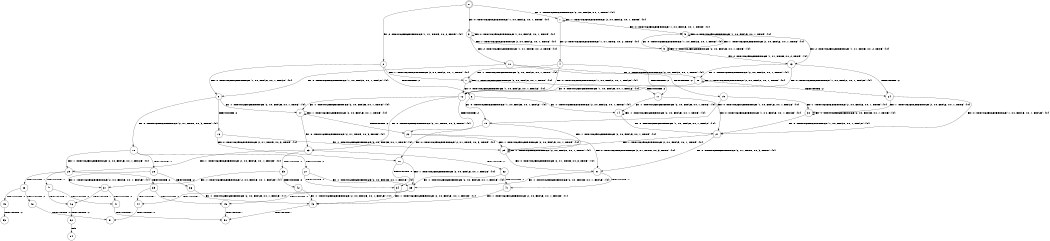 digraph BCG {
size = "7, 10.5";
center = TRUE;
node [shape = circle];
0 [peripheries = 2];
0 -> 1 [label = "EX !1 !ATOMIC_EXCH_BRANCH (2, +0, FALSE, +0, 1, TRUE) !{0}"];
0 -> 2 [label = "EX !2 !ATOMIC_EXCH_BRANCH (1, +1, TRUE, +0, 2, TRUE) !{0}"];
0 -> 3 [label = "EX !0 !ATOMIC_EXCH_BRANCH (1, +0, FALSE, +0, 1, TRUE) !{0}"];
1 -> 4 [label = "EX !2 !ATOMIC_EXCH_BRANCH (1, +1, TRUE, +0, 2, TRUE) !{0}"];
1 -> 5 [label = "EX !0 !ATOMIC_EXCH_BRANCH (1, +0, FALSE, +0, 1, TRUE) !{0}"];
1 -> 1 [label = "EX !1 !ATOMIC_EXCH_BRANCH (2, +0, FALSE, +0, 1, TRUE) !{0}"];
2 -> 6 [label = "TERMINATE !2"];
2 -> 7 [label = "EX !1 !ATOMIC_EXCH_BRANCH (2, +0, FALSE, +0, 1, TRUE) !{0}"];
2 -> 8 [label = "EX !0 !ATOMIC_EXCH_BRANCH (1, +0, FALSE, +0, 1, FALSE) !{0}"];
3 -> 9 [label = "EX !1 !ATOMIC_EXCH_BRANCH (2, +0, FALSE, +0, 1, TRUE) !{0}"];
3 -> 10 [label = "EX !2 !ATOMIC_EXCH_BRANCH (1, +1, TRUE, +0, 2, TRUE) !{0}"];
3 -> 3 [label = "EX !0 !ATOMIC_EXCH_BRANCH (1, +0, FALSE, +0, 1, TRUE) !{0}"];
4 -> 11 [label = "TERMINATE !2"];
4 -> 12 [label = "EX !0 !ATOMIC_EXCH_BRANCH (1, +0, FALSE, +0, 1, FALSE) !{0}"];
4 -> 7 [label = "EX !1 !ATOMIC_EXCH_BRANCH (2, +0, FALSE, +0, 1, TRUE) !{0}"];
5 -> 13 [label = "EX !2 !ATOMIC_EXCH_BRANCH (1, +1, TRUE, +0, 2, TRUE) !{0}"];
5 -> 9 [label = "EX !1 !ATOMIC_EXCH_BRANCH (2, +0, FALSE, +0, 1, TRUE) !{0}"];
5 -> 5 [label = "EX !0 !ATOMIC_EXCH_BRANCH (1, +0, FALSE, +0, 1, TRUE) !{0}"];
6 -> 14 [label = "EX !1 !ATOMIC_EXCH_BRANCH (2, +0, FALSE, +0, 1, TRUE) !{0}"];
6 -> 15 [label = "EX !0 !ATOMIC_EXCH_BRANCH (1, +0, FALSE, +0, 1, FALSE) !{0}"];
7 -> 11 [label = "TERMINATE !2"];
7 -> 12 [label = "EX !0 !ATOMIC_EXCH_BRANCH (1, +0, FALSE, +0, 1, FALSE) !{0}"];
7 -> 7 [label = "EX !1 !ATOMIC_EXCH_BRANCH (2, +0, FALSE, +0, 1, TRUE) !{0}"];
8 -> 16 [label = "TERMINATE !2"];
8 -> 17 [label = "EX !1 !ATOMIC_EXCH_BRANCH (2, +0, FALSE, +0, 1, TRUE) !{0}"];
8 -> 18 [label = "EX !0 !ATOMIC_EXCH_BRANCH (2, +1, TRUE, +0, 3, TRUE) !{0}"];
9 -> 13 [label = "EX !2 !ATOMIC_EXCH_BRANCH (1, +1, TRUE, +0, 2, TRUE) !{0}"];
9 -> 9 [label = "EX !1 !ATOMIC_EXCH_BRANCH (2, +0, FALSE, +0, 1, TRUE) !{0}"];
9 -> 5 [label = "EX !0 !ATOMIC_EXCH_BRANCH (1, +0, FALSE, +0, 1, TRUE) !{0}"];
10 -> 19 [label = "TERMINATE !2"];
10 -> 20 [label = "EX !1 !ATOMIC_EXCH_BRANCH (2, +0, FALSE, +0, 1, TRUE) !{0}"];
10 -> 8 [label = "EX !0 !ATOMIC_EXCH_BRANCH (1, +0, FALSE, +0, 1, FALSE) !{0}"];
11 -> 21 [label = "EX !0 !ATOMIC_EXCH_BRANCH (1, +0, FALSE, +0, 1, FALSE) !{0}"];
11 -> 14 [label = "EX !1 !ATOMIC_EXCH_BRANCH (2, +0, FALSE, +0, 1, TRUE) !{0}"];
12 -> 22 [label = "TERMINATE !2"];
12 -> 17 [label = "EX !1 !ATOMIC_EXCH_BRANCH (2, +0, FALSE, +0, 1, TRUE) !{0}"];
12 -> 23 [label = "EX !0 !ATOMIC_EXCH_BRANCH (2, +1, TRUE, +0, 3, TRUE) !{0}"];
13 -> 24 [label = "TERMINATE !2"];
13 -> 20 [label = "EX !1 !ATOMIC_EXCH_BRANCH (2, +0, FALSE, +0, 1, TRUE) !{0}"];
13 -> 12 [label = "EX !0 !ATOMIC_EXCH_BRANCH (1, +0, FALSE, +0, 1, FALSE) !{0}"];
14 -> 21 [label = "EX !0 !ATOMIC_EXCH_BRANCH (1, +0, FALSE, +0, 1, FALSE) !{0}"];
14 -> 14 [label = "EX !1 !ATOMIC_EXCH_BRANCH (2, +0, FALSE, +0, 1, TRUE) !{0}"];
15 -> 25 [label = "EX !1 !ATOMIC_EXCH_BRANCH (2, +0, FALSE, +0, 1, TRUE) !{0}"];
15 -> 26 [label = "EX !0 !ATOMIC_EXCH_BRANCH (2, +1, TRUE, +0, 3, TRUE) !{0}"];
16 -> 25 [label = "EX !1 !ATOMIC_EXCH_BRANCH (2, +0, FALSE, +0, 1, TRUE) !{0}"];
16 -> 26 [label = "EX !0 !ATOMIC_EXCH_BRANCH (2, +1, TRUE, +0, 3, TRUE) !{0}"];
17 -> 22 [label = "TERMINATE !2"];
17 -> 17 [label = "EX !1 !ATOMIC_EXCH_BRANCH (2, +0, FALSE, +0, 1, TRUE) !{0}"];
17 -> 23 [label = "EX !0 !ATOMIC_EXCH_BRANCH (2, +1, TRUE, +0, 3, TRUE) !{0}"];
18 -> 27 [label = "TERMINATE !2"];
18 -> 28 [label = "TERMINATE !0"];
18 -> 29 [label = "EX !1 !ATOMIC_EXCH_BRANCH (2, +0, FALSE, +0, 1, FALSE) !{0}"];
19 -> 30 [label = "EX !1 !ATOMIC_EXCH_BRANCH (2, +0, FALSE, +0, 1, TRUE) !{0}"];
19 -> 15 [label = "EX !0 !ATOMIC_EXCH_BRANCH (1, +0, FALSE, +0, 1, FALSE) !{0}"];
20 -> 24 [label = "TERMINATE !2"];
20 -> 20 [label = "EX !1 !ATOMIC_EXCH_BRANCH (2, +0, FALSE, +0, 1, TRUE) !{0}"];
20 -> 12 [label = "EX !0 !ATOMIC_EXCH_BRANCH (1, +0, FALSE, +0, 1, FALSE) !{0}"];
21 -> 25 [label = "EX !1 !ATOMIC_EXCH_BRANCH (2, +0, FALSE, +0, 1, TRUE) !{0}"];
21 -> 31 [label = "EX !0 !ATOMIC_EXCH_BRANCH (2, +1, TRUE, +0, 3, TRUE) !{0}"];
22 -> 25 [label = "EX !1 !ATOMIC_EXCH_BRANCH (2, +0, FALSE, +0, 1, TRUE) !{0}"];
22 -> 31 [label = "EX !0 !ATOMIC_EXCH_BRANCH (2, +1, TRUE, +0, 3, TRUE) !{0}"];
23 -> 32 [label = "TERMINATE !2"];
23 -> 33 [label = "TERMINATE !0"];
23 -> 29 [label = "EX !1 !ATOMIC_EXCH_BRANCH (2, +0, FALSE, +0, 1, FALSE) !{0}"];
24 -> 30 [label = "EX !1 !ATOMIC_EXCH_BRANCH (2, +0, FALSE, +0, 1, TRUE) !{0}"];
24 -> 21 [label = "EX !0 !ATOMIC_EXCH_BRANCH (1, +0, FALSE, +0, 1, FALSE) !{0}"];
25 -> 25 [label = "EX !1 !ATOMIC_EXCH_BRANCH (2, +0, FALSE, +0, 1, TRUE) !{0}"];
25 -> 31 [label = "EX !0 !ATOMIC_EXCH_BRANCH (2, +1, TRUE, +0, 3, TRUE) !{0}"];
26 -> 34 [label = "TERMINATE !0"];
26 -> 35 [label = "EX !1 !ATOMIC_EXCH_BRANCH (2, +0, FALSE, +0, 1, FALSE) !{0}"];
27 -> 34 [label = "TERMINATE !0"];
27 -> 35 [label = "EX !1 !ATOMIC_EXCH_BRANCH (2, +0, FALSE, +0, 1, FALSE) !{0}"];
28 -> 36 [label = "TERMINATE !2"];
28 -> 37 [label = "EX !1 !ATOMIC_EXCH_BRANCH (2, +0, FALSE, +0, 1, FALSE) !{1}"];
29 -> 38 [label = "TERMINATE !1"];
29 -> 39 [label = "TERMINATE !2"];
29 -> 40 [label = "TERMINATE !0"];
30 -> 30 [label = "EX !1 !ATOMIC_EXCH_BRANCH (2, +0, FALSE, +0, 1, TRUE) !{0}"];
30 -> 21 [label = "EX !0 !ATOMIC_EXCH_BRANCH (1, +0, FALSE, +0, 1, FALSE) !{0}"];
31 -> 41 [label = "TERMINATE !0"];
31 -> 35 [label = "EX !1 !ATOMIC_EXCH_BRANCH (2, +0, FALSE, +0, 1, FALSE) !{0}"];
32 -> 41 [label = "TERMINATE !0"];
32 -> 35 [label = "EX !1 !ATOMIC_EXCH_BRANCH (2, +0, FALSE, +0, 1, FALSE) !{0}"];
33 -> 42 [label = "TERMINATE !2"];
33 -> 37 [label = "EX !1 !ATOMIC_EXCH_BRANCH (2, +0, FALSE, +0, 1, FALSE) !{1}"];
34 -> 43 [label = "EX !1 !ATOMIC_EXCH_BRANCH (2, +0, FALSE, +0, 1, FALSE) !{1}"];
35 -> 44 [label = "TERMINATE !1"];
35 -> 45 [label = "TERMINATE !0"];
36 -> 43 [label = "EX !1 !ATOMIC_EXCH_BRANCH (2, +0, FALSE, +0, 1, FALSE) !{1}"];
37 -> 46 [label = "TERMINATE !1"];
37 -> 47 [label = "TERMINATE !2"];
38 -> 48 [label = "TERMINATE !2"];
38 -> 49 [label = "TERMINATE !0"];
39 -> 44 [label = "TERMINATE !1"];
39 -> 45 [label = "TERMINATE !0"];
40 -> 46 [label = "TERMINATE !1"];
40 -> 47 [label = "TERMINATE !2"];
41 -> 43 [label = "EX !1 !ATOMIC_EXCH_BRANCH (2, +0, FALSE, +0, 1, FALSE) !{1}"];
42 -> 43 [label = "EX !1 !ATOMIC_EXCH_BRANCH (2, +0, FALSE, +0, 1, FALSE) !{1}"];
43 -> 50 [label = "TERMINATE !1"];
44 -> 51 [label = "TERMINATE !0"];
45 -> 50 [label = "TERMINATE !1"];
46 -> 52 [label = "TERMINATE !2"];
47 -> 50 [label = "TERMINATE !1"];
48 -> 51 [label = "TERMINATE !0"];
49 -> 53 [label = "TERMINATE !2"];
52 -> 54 [label = "exit"];
}
